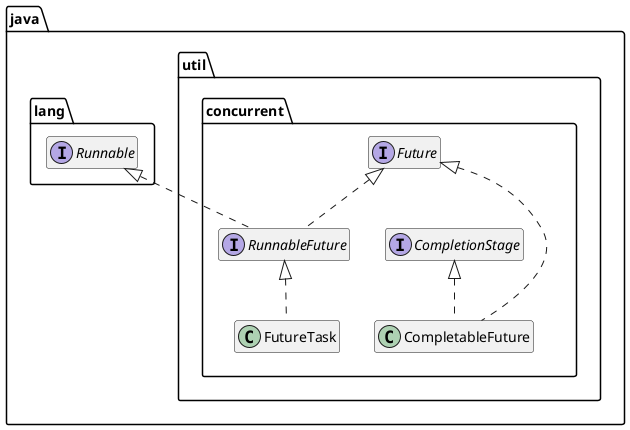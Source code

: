 @startuml

together {
  interface java.util.concurrent.CompletionStage {}

  interface java.util.concurrent.Future {}
}

interface java.lang.Runnable {}

interface java.util.concurrent.RunnableFuture {}

together {
  class java.util.concurrent.FutureTask {}

  class java.util.concurrent.CompletableFuture {}
}

java.util.concurrent.CompletableFuture .up.|>  java.util.concurrent.CompletionStage
java.util.concurrent.CompletableFuture .up.|>  java.util.concurrent.Future
java.util.concurrent.FutureTask .up.|>  java.util.concurrent.RunnableFuture
java.util.concurrent.RunnableFuture .up.|>  java.util.concurrent.Future
java.util.concurrent.RunnableFuture .up.|>  java.lang.Runnable

hide members

@enduml